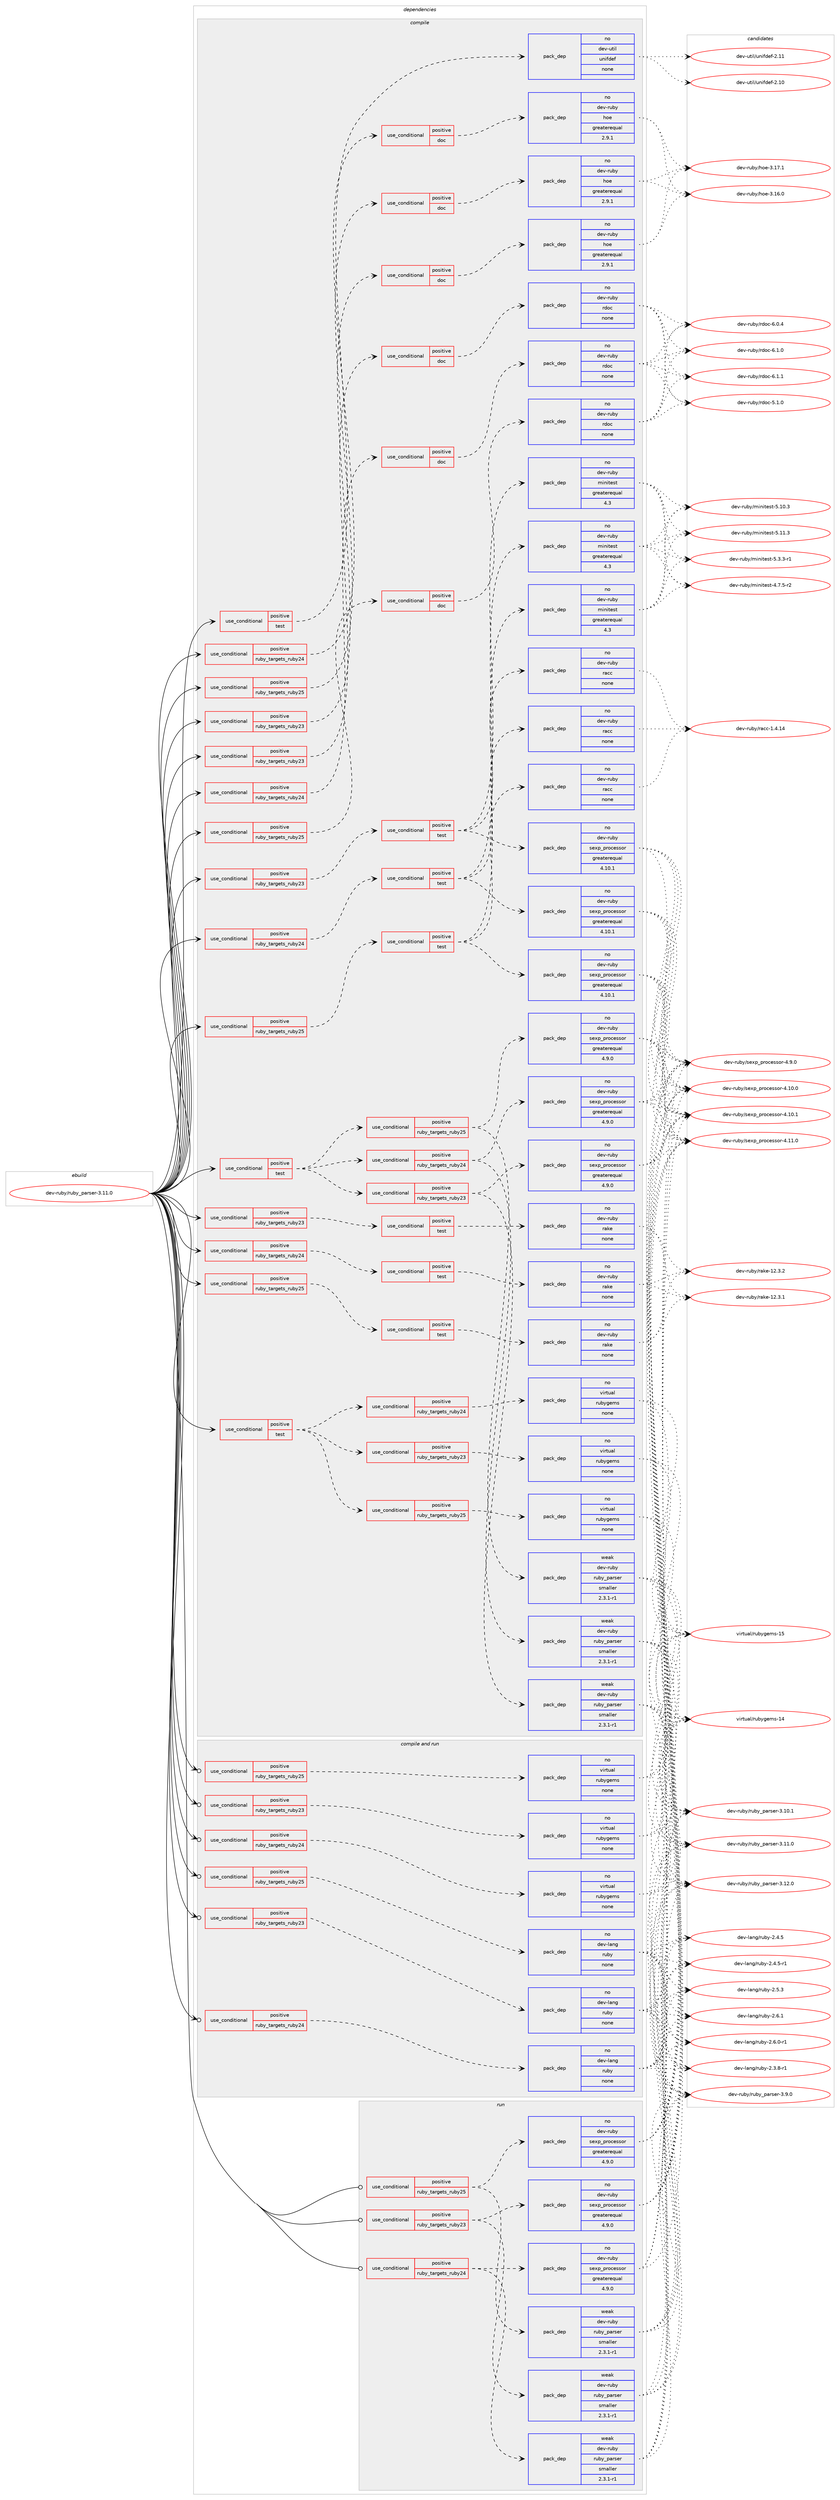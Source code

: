 digraph prolog {

# *************
# Graph options
# *************

newrank=true;
concentrate=true;
compound=true;
graph [rankdir=LR,fontname=Helvetica,fontsize=10,ranksep=1.5];#, ranksep=2.5, nodesep=0.2];
edge  [arrowhead=vee];
node  [fontname=Helvetica,fontsize=10];

# **********
# The ebuild
# **********

subgraph cluster_leftcol {
color=gray;
rank=same;
label=<<i>ebuild</i>>;
id [label="dev-ruby/ruby_parser-3.11.0", color=red, width=4, href="../dev-ruby/ruby_parser-3.11.0.svg"];
}

# ****************
# The dependencies
# ****************

subgraph cluster_midcol {
color=gray;
label=<<i>dependencies</i>>;
subgraph cluster_compile {
fillcolor="#eeeeee";
style=filled;
label=<<i>compile</i>>;
subgraph cond416525 {
dependency1526059 [label=<<TABLE BORDER="0" CELLBORDER="1" CELLSPACING="0" CELLPADDING="4"><TR><TD ROWSPAN="3" CELLPADDING="10">use_conditional</TD></TR><TR><TD>positive</TD></TR><TR><TD>ruby_targets_ruby23</TD></TR></TABLE>>, shape=none, color=red];
subgraph cond416526 {
dependency1526060 [label=<<TABLE BORDER="0" CELLBORDER="1" CELLSPACING="0" CELLPADDING="4"><TR><TD ROWSPAN="3" CELLPADDING="10">use_conditional</TD></TR><TR><TD>positive</TD></TR><TR><TD>doc</TD></TR></TABLE>>, shape=none, color=red];
subgraph pack1086028 {
dependency1526061 [label=<<TABLE BORDER="0" CELLBORDER="1" CELLSPACING="0" CELLPADDING="4" WIDTH="220"><TR><TD ROWSPAN="6" CELLPADDING="30">pack_dep</TD></TR><TR><TD WIDTH="110">no</TD></TR><TR><TD>dev-ruby</TD></TR><TR><TD>hoe</TD></TR><TR><TD>greaterequal</TD></TR><TR><TD>2.9.1</TD></TR></TABLE>>, shape=none, color=blue];
}
dependency1526060:e -> dependency1526061:w [weight=20,style="dashed",arrowhead="vee"];
}
dependency1526059:e -> dependency1526060:w [weight=20,style="dashed",arrowhead="vee"];
}
id:e -> dependency1526059:w [weight=20,style="solid",arrowhead="vee"];
subgraph cond416527 {
dependency1526062 [label=<<TABLE BORDER="0" CELLBORDER="1" CELLSPACING="0" CELLPADDING="4"><TR><TD ROWSPAN="3" CELLPADDING="10">use_conditional</TD></TR><TR><TD>positive</TD></TR><TR><TD>ruby_targets_ruby23</TD></TR></TABLE>>, shape=none, color=red];
subgraph cond416528 {
dependency1526063 [label=<<TABLE BORDER="0" CELLBORDER="1" CELLSPACING="0" CELLPADDING="4"><TR><TD ROWSPAN="3" CELLPADDING="10">use_conditional</TD></TR><TR><TD>positive</TD></TR><TR><TD>doc</TD></TR></TABLE>>, shape=none, color=red];
subgraph pack1086029 {
dependency1526064 [label=<<TABLE BORDER="0" CELLBORDER="1" CELLSPACING="0" CELLPADDING="4" WIDTH="220"><TR><TD ROWSPAN="6" CELLPADDING="30">pack_dep</TD></TR><TR><TD WIDTH="110">no</TD></TR><TR><TD>dev-ruby</TD></TR><TR><TD>rdoc</TD></TR><TR><TD>none</TD></TR><TR><TD></TD></TR></TABLE>>, shape=none, color=blue];
}
dependency1526063:e -> dependency1526064:w [weight=20,style="dashed",arrowhead="vee"];
}
dependency1526062:e -> dependency1526063:w [weight=20,style="dashed",arrowhead="vee"];
}
id:e -> dependency1526062:w [weight=20,style="solid",arrowhead="vee"];
subgraph cond416529 {
dependency1526065 [label=<<TABLE BORDER="0" CELLBORDER="1" CELLSPACING="0" CELLPADDING="4"><TR><TD ROWSPAN="3" CELLPADDING="10">use_conditional</TD></TR><TR><TD>positive</TD></TR><TR><TD>ruby_targets_ruby23</TD></TR></TABLE>>, shape=none, color=red];
subgraph cond416530 {
dependency1526066 [label=<<TABLE BORDER="0" CELLBORDER="1" CELLSPACING="0" CELLPADDING="4"><TR><TD ROWSPAN="3" CELLPADDING="10">use_conditional</TD></TR><TR><TD>positive</TD></TR><TR><TD>test</TD></TR></TABLE>>, shape=none, color=red];
subgraph pack1086030 {
dependency1526067 [label=<<TABLE BORDER="0" CELLBORDER="1" CELLSPACING="0" CELLPADDING="4" WIDTH="220"><TR><TD ROWSPAN="6" CELLPADDING="30">pack_dep</TD></TR><TR><TD WIDTH="110">no</TD></TR><TR><TD>dev-ruby</TD></TR><TR><TD>racc</TD></TR><TR><TD>none</TD></TR><TR><TD></TD></TR></TABLE>>, shape=none, color=blue];
}
dependency1526066:e -> dependency1526067:w [weight=20,style="dashed",arrowhead="vee"];
subgraph pack1086031 {
dependency1526068 [label=<<TABLE BORDER="0" CELLBORDER="1" CELLSPACING="0" CELLPADDING="4" WIDTH="220"><TR><TD ROWSPAN="6" CELLPADDING="30">pack_dep</TD></TR><TR><TD WIDTH="110">no</TD></TR><TR><TD>dev-ruby</TD></TR><TR><TD>minitest</TD></TR><TR><TD>greaterequal</TD></TR><TR><TD>4.3</TD></TR></TABLE>>, shape=none, color=blue];
}
dependency1526066:e -> dependency1526068:w [weight=20,style="dashed",arrowhead="vee"];
subgraph pack1086032 {
dependency1526069 [label=<<TABLE BORDER="0" CELLBORDER="1" CELLSPACING="0" CELLPADDING="4" WIDTH="220"><TR><TD ROWSPAN="6" CELLPADDING="30">pack_dep</TD></TR><TR><TD WIDTH="110">no</TD></TR><TR><TD>dev-ruby</TD></TR><TR><TD>sexp_processor</TD></TR><TR><TD>greaterequal</TD></TR><TR><TD>4.10.1</TD></TR></TABLE>>, shape=none, color=blue];
}
dependency1526066:e -> dependency1526069:w [weight=20,style="dashed",arrowhead="vee"];
}
dependency1526065:e -> dependency1526066:w [weight=20,style="dashed",arrowhead="vee"];
}
id:e -> dependency1526065:w [weight=20,style="solid",arrowhead="vee"];
subgraph cond416531 {
dependency1526070 [label=<<TABLE BORDER="0" CELLBORDER="1" CELLSPACING="0" CELLPADDING="4"><TR><TD ROWSPAN="3" CELLPADDING="10">use_conditional</TD></TR><TR><TD>positive</TD></TR><TR><TD>ruby_targets_ruby23</TD></TR></TABLE>>, shape=none, color=red];
subgraph cond416532 {
dependency1526071 [label=<<TABLE BORDER="0" CELLBORDER="1" CELLSPACING="0" CELLPADDING="4"><TR><TD ROWSPAN="3" CELLPADDING="10">use_conditional</TD></TR><TR><TD>positive</TD></TR><TR><TD>test</TD></TR></TABLE>>, shape=none, color=red];
subgraph pack1086033 {
dependency1526072 [label=<<TABLE BORDER="0" CELLBORDER="1" CELLSPACING="0" CELLPADDING="4" WIDTH="220"><TR><TD ROWSPAN="6" CELLPADDING="30">pack_dep</TD></TR><TR><TD WIDTH="110">no</TD></TR><TR><TD>dev-ruby</TD></TR><TR><TD>rake</TD></TR><TR><TD>none</TD></TR><TR><TD></TD></TR></TABLE>>, shape=none, color=blue];
}
dependency1526071:e -> dependency1526072:w [weight=20,style="dashed",arrowhead="vee"];
}
dependency1526070:e -> dependency1526071:w [weight=20,style="dashed",arrowhead="vee"];
}
id:e -> dependency1526070:w [weight=20,style="solid",arrowhead="vee"];
subgraph cond416533 {
dependency1526073 [label=<<TABLE BORDER="0" CELLBORDER="1" CELLSPACING="0" CELLPADDING="4"><TR><TD ROWSPAN="3" CELLPADDING="10">use_conditional</TD></TR><TR><TD>positive</TD></TR><TR><TD>ruby_targets_ruby24</TD></TR></TABLE>>, shape=none, color=red];
subgraph cond416534 {
dependency1526074 [label=<<TABLE BORDER="0" CELLBORDER="1" CELLSPACING="0" CELLPADDING="4"><TR><TD ROWSPAN="3" CELLPADDING="10">use_conditional</TD></TR><TR><TD>positive</TD></TR><TR><TD>doc</TD></TR></TABLE>>, shape=none, color=red];
subgraph pack1086034 {
dependency1526075 [label=<<TABLE BORDER="0" CELLBORDER="1" CELLSPACING="0" CELLPADDING="4" WIDTH="220"><TR><TD ROWSPAN="6" CELLPADDING="30">pack_dep</TD></TR><TR><TD WIDTH="110">no</TD></TR><TR><TD>dev-ruby</TD></TR><TR><TD>hoe</TD></TR><TR><TD>greaterequal</TD></TR><TR><TD>2.9.1</TD></TR></TABLE>>, shape=none, color=blue];
}
dependency1526074:e -> dependency1526075:w [weight=20,style="dashed",arrowhead="vee"];
}
dependency1526073:e -> dependency1526074:w [weight=20,style="dashed",arrowhead="vee"];
}
id:e -> dependency1526073:w [weight=20,style="solid",arrowhead="vee"];
subgraph cond416535 {
dependency1526076 [label=<<TABLE BORDER="0" CELLBORDER="1" CELLSPACING="0" CELLPADDING="4"><TR><TD ROWSPAN="3" CELLPADDING="10">use_conditional</TD></TR><TR><TD>positive</TD></TR><TR><TD>ruby_targets_ruby24</TD></TR></TABLE>>, shape=none, color=red];
subgraph cond416536 {
dependency1526077 [label=<<TABLE BORDER="0" CELLBORDER="1" CELLSPACING="0" CELLPADDING="4"><TR><TD ROWSPAN="3" CELLPADDING="10">use_conditional</TD></TR><TR><TD>positive</TD></TR><TR><TD>doc</TD></TR></TABLE>>, shape=none, color=red];
subgraph pack1086035 {
dependency1526078 [label=<<TABLE BORDER="0" CELLBORDER="1" CELLSPACING="0" CELLPADDING="4" WIDTH="220"><TR><TD ROWSPAN="6" CELLPADDING="30">pack_dep</TD></TR><TR><TD WIDTH="110">no</TD></TR><TR><TD>dev-ruby</TD></TR><TR><TD>rdoc</TD></TR><TR><TD>none</TD></TR><TR><TD></TD></TR></TABLE>>, shape=none, color=blue];
}
dependency1526077:e -> dependency1526078:w [weight=20,style="dashed",arrowhead="vee"];
}
dependency1526076:e -> dependency1526077:w [weight=20,style="dashed",arrowhead="vee"];
}
id:e -> dependency1526076:w [weight=20,style="solid",arrowhead="vee"];
subgraph cond416537 {
dependency1526079 [label=<<TABLE BORDER="0" CELLBORDER="1" CELLSPACING="0" CELLPADDING="4"><TR><TD ROWSPAN="3" CELLPADDING="10">use_conditional</TD></TR><TR><TD>positive</TD></TR><TR><TD>ruby_targets_ruby24</TD></TR></TABLE>>, shape=none, color=red];
subgraph cond416538 {
dependency1526080 [label=<<TABLE BORDER="0" CELLBORDER="1" CELLSPACING="0" CELLPADDING="4"><TR><TD ROWSPAN="3" CELLPADDING="10">use_conditional</TD></TR><TR><TD>positive</TD></TR><TR><TD>test</TD></TR></TABLE>>, shape=none, color=red];
subgraph pack1086036 {
dependency1526081 [label=<<TABLE BORDER="0" CELLBORDER="1" CELLSPACING="0" CELLPADDING="4" WIDTH="220"><TR><TD ROWSPAN="6" CELLPADDING="30">pack_dep</TD></TR><TR><TD WIDTH="110">no</TD></TR><TR><TD>dev-ruby</TD></TR><TR><TD>racc</TD></TR><TR><TD>none</TD></TR><TR><TD></TD></TR></TABLE>>, shape=none, color=blue];
}
dependency1526080:e -> dependency1526081:w [weight=20,style="dashed",arrowhead="vee"];
subgraph pack1086037 {
dependency1526082 [label=<<TABLE BORDER="0" CELLBORDER="1" CELLSPACING="0" CELLPADDING="4" WIDTH="220"><TR><TD ROWSPAN="6" CELLPADDING="30">pack_dep</TD></TR><TR><TD WIDTH="110">no</TD></TR><TR><TD>dev-ruby</TD></TR><TR><TD>minitest</TD></TR><TR><TD>greaterequal</TD></TR><TR><TD>4.3</TD></TR></TABLE>>, shape=none, color=blue];
}
dependency1526080:e -> dependency1526082:w [weight=20,style="dashed",arrowhead="vee"];
subgraph pack1086038 {
dependency1526083 [label=<<TABLE BORDER="0" CELLBORDER="1" CELLSPACING="0" CELLPADDING="4" WIDTH="220"><TR><TD ROWSPAN="6" CELLPADDING="30">pack_dep</TD></TR><TR><TD WIDTH="110">no</TD></TR><TR><TD>dev-ruby</TD></TR><TR><TD>sexp_processor</TD></TR><TR><TD>greaterequal</TD></TR><TR><TD>4.10.1</TD></TR></TABLE>>, shape=none, color=blue];
}
dependency1526080:e -> dependency1526083:w [weight=20,style="dashed",arrowhead="vee"];
}
dependency1526079:e -> dependency1526080:w [weight=20,style="dashed",arrowhead="vee"];
}
id:e -> dependency1526079:w [weight=20,style="solid",arrowhead="vee"];
subgraph cond416539 {
dependency1526084 [label=<<TABLE BORDER="0" CELLBORDER="1" CELLSPACING="0" CELLPADDING="4"><TR><TD ROWSPAN="3" CELLPADDING="10">use_conditional</TD></TR><TR><TD>positive</TD></TR><TR><TD>ruby_targets_ruby24</TD></TR></TABLE>>, shape=none, color=red];
subgraph cond416540 {
dependency1526085 [label=<<TABLE BORDER="0" CELLBORDER="1" CELLSPACING="0" CELLPADDING="4"><TR><TD ROWSPAN="3" CELLPADDING="10">use_conditional</TD></TR><TR><TD>positive</TD></TR><TR><TD>test</TD></TR></TABLE>>, shape=none, color=red];
subgraph pack1086039 {
dependency1526086 [label=<<TABLE BORDER="0" CELLBORDER="1" CELLSPACING="0" CELLPADDING="4" WIDTH="220"><TR><TD ROWSPAN="6" CELLPADDING="30">pack_dep</TD></TR><TR><TD WIDTH="110">no</TD></TR><TR><TD>dev-ruby</TD></TR><TR><TD>rake</TD></TR><TR><TD>none</TD></TR><TR><TD></TD></TR></TABLE>>, shape=none, color=blue];
}
dependency1526085:e -> dependency1526086:w [weight=20,style="dashed",arrowhead="vee"];
}
dependency1526084:e -> dependency1526085:w [weight=20,style="dashed",arrowhead="vee"];
}
id:e -> dependency1526084:w [weight=20,style="solid",arrowhead="vee"];
subgraph cond416541 {
dependency1526087 [label=<<TABLE BORDER="0" CELLBORDER="1" CELLSPACING="0" CELLPADDING="4"><TR><TD ROWSPAN="3" CELLPADDING="10">use_conditional</TD></TR><TR><TD>positive</TD></TR><TR><TD>ruby_targets_ruby25</TD></TR></TABLE>>, shape=none, color=red];
subgraph cond416542 {
dependency1526088 [label=<<TABLE BORDER="0" CELLBORDER="1" CELLSPACING="0" CELLPADDING="4"><TR><TD ROWSPAN="3" CELLPADDING="10">use_conditional</TD></TR><TR><TD>positive</TD></TR><TR><TD>doc</TD></TR></TABLE>>, shape=none, color=red];
subgraph pack1086040 {
dependency1526089 [label=<<TABLE BORDER="0" CELLBORDER="1" CELLSPACING="0" CELLPADDING="4" WIDTH="220"><TR><TD ROWSPAN="6" CELLPADDING="30">pack_dep</TD></TR><TR><TD WIDTH="110">no</TD></TR><TR><TD>dev-ruby</TD></TR><TR><TD>hoe</TD></TR><TR><TD>greaterequal</TD></TR><TR><TD>2.9.1</TD></TR></TABLE>>, shape=none, color=blue];
}
dependency1526088:e -> dependency1526089:w [weight=20,style="dashed",arrowhead="vee"];
}
dependency1526087:e -> dependency1526088:w [weight=20,style="dashed",arrowhead="vee"];
}
id:e -> dependency1526087:w [weight=20,style="solid",arrowhead="vee"];
subgraph cond416543 {
dependency1526090 [label=<<TABLE BORDER="0" CELLBORDER="1" CELLSPACING="0" CELLPADDING="4"><TR><TD ROWSPAN="3" CELLPADDING="10">use_conditional</TD></TR><TR><TD>positive</TD></TR><TR><TD>ruby_targets_ruby25</TD></TR></TABLE>>, shape=none, color=red];
subgraph cond416544 {
dependency1526091 [label=<<TABLE BORDER="0" CELLBORDER="1" CELLSPACING="0" CELLPADDING="4"><TR><TD ROWSPAN="3" CELLPADDING="10">use_conditional</TD></TR><TR><TD>positive</TD></TR><TR><TD>doc</TD></TR></TABLE>>, shape=none, color=red];
subgraph pack1086041 {
dependency1526092 [label=<<TABLE BORDER="0" CELLBORDER="1" CELLSPACING="0" CELLPADDING="4" WIDTH="220"><TR><TD ROWSPAN="6" CELLPADDING="30">pack_dep</TD></TR><TR><TD WIDTH="110">no</TD></TR><TR><TD>dev-ruby</TD></TR><TR><TD>rdoc</TD></TR><TR><TD>none</TD></TR><TR><TD></TD></TR></TABLE>>, shape=none, color=blue];
}
dependency1526091:e -> dependency1526092:w [weight=20,style="dashed",arrowhead="vee"];
}
dependency1526090:e -> dependency1526091:w [weight=20,style="dashed",arrowhead="vee"];
}
id:e -> dependency1526090:w [weight=20,style="solid",arrowhead="vee"];
subgraph cond416545 {
dependency1526093 [label=<<TABLE BORDER="0" CELLBORDER="1" CELLSPACING="0" CELLPADDING="4"><TR><TD ROWSPAN="3" CELLPADDING="10">use_conditional</TD></TR><TR><TD>positive</TD></TR><TR><TD>ruby_targets_ruby25</TD></TR></TABLE>>, shape=none, color=red];
subgraph cond416546 {
dependency1526094 [label=<<TABLE BORDER="0" CELLBORDER="1" CELLSPACING="0" CELLPADDING="4"><TR><TD ROWSPAN="3" CELLPADDING="10">use_conditional</TD></TR><TR><TD>positive</TD></TR><TR><TD>test</TD></TR></TABLE>>, shape=none, color=red];
subgraph pack1086042 {
dependency1526095 [label=<<TABLE BORDER="0" CELLBORDER="1" CELLSPACING="0" CELLPADDING="4" WIDTH="220"><TR><TD ROWSPAN="6" CELLPADDING="30">pack_dep</TD></TR><TR><TD WIDTH="110">no</TD></TR><TR><TD>dev-ruby</TD></TR><TR><TD>racc</TD></TR><TR><TD>none</TD></TR><TR><TD></TD></TR></TABLE>>, shape=none, color=blue];
}
dependency1526094:e -> dependency1526095:w [weight=20,style="dashed",arrowhead="vee"];
subgraph pack1086043 {
dependency1526096 [label=<<TABLE BORDER="0" CELLBORDER="1" CELLSPACING="0" CELLPADDING="4" WIDTH="220"><TR><TD ROWSPAN="6" CELLPADDING="30">pack_dep</TD></TR><TR><TD WIDTH="110">no</TD></TR><TR><TD>dev-ruby</TD></TR><TR><TD>minitest</TD></TR><TR><TD>greaterequal</TD></TR><TR><TD>4.3</TD></TR></TABLE>>, shape=none, color=blue];
}
dependency1526094:e -> dependency1526096:w [weight=20,style="dashed",arrowhead="vee"];
subgraph pack1086044 {
dependency1526097 [label=<<TABLE BORDER="0" CELLBORDER="1" CELLSPACING="0" CELLPADDING="4" WIDTH="220"><TR><TD ROWSPAN="6" CELLPADDING="30">pack_dep</TD></TR><TR><TD WIDTH="110">no</TD></TR><TR><TD>dev-ruby</TD></TR><TR><TD>sexp_processor</TD></TR><TR><TD>greaterequal</TD></TR><TR><TD>4.10.1</TD></TR></TABLE>>, shape=none, color=blue];
}
dependency1526094:e -> dependency1526097:w [weight=20,style="dashed",arrowhead="vee"];
}
dependency1526093:e -> dependency1526094:w [weight=20,style="dashed",arrowhead="vee"];
}
id:e -> dependency1526093:w [weight=20,style="solid",arrowhead="vee"];
subgraph cond416547 {
dependency1526098 [label=<<TABLE BORDER="0" CELLBORDER="1" CELLSPACING="0" CELLPADDING="4"><TR><TD ROWSPAN="3" CELLPADDING="10">use_conditional</TD></TR><TR><TD>positive</TD></TR><TR><TD>ruby_targets_ruby25</TD></TR></TABLE>>, shape=none, color=red];
subgraph cond416548 {
dependency1526099 [label=<<TABLE BORDER="0" CELLBORDER="1" CELLSPACING="0" CELLPADDING="4"><TR><TD ROWSPAN="3" CELLPADDING="10">use_conditional</TD></TR><TR><TD>positive</TD></TR><TR><TD>test</TD></TR></TABLE>>, shape=none, color=red];
subgraph pack1086045 {
dependency1526100 [label=<<TABLE BORDER="0" CELLBORDER="1" CELLSPACING="0" CELLPADDING="4" WIDTH="220"><TR><TD ROWSPAN="6" CELLPADDING="30">pack_dep</TD></TR><TR><TD WIDTH="110">no</TD></TR><TR><TD>dev-ruby</TD></TR><TR><TD>rake</TD></TR><TR><TD>none</TD></TR><TR><TD></TD></TR></TABLE>>, shape=none, color=blue];
}
dependency1526099:e -> dependency1526100:w [weight=20,style="dashed",arrowhead="vee"];
}
dependency1526098:e -> dependency1526099:w [weight=20,style="dashed",arrowhead="vee"];
}
id:e -> dependency1526098:w [weight=20,style="solid",arrowhead="vee"];
subgraph cond416549 {
dependency1526101 [label=<<TABLE BORDER="0" CELLBORDER="1" CELLSPACING="0" CELLPADDING="4"><TR><TD ROWSPAN="3" CELLPADDING="10">use_conditional</TD></TR><TR><TD>positive</TD></TR><TR><TD>test</TD></TR></TABLE>>, shape=none, color=red];
subgraph cond416550 {
dependency1526102 [label=<<TABLE BORDER="0" CELLBORDER="1" CELLSPACING="0" CELLPADDING="4"><TR><TD ROWSPAN="3" CELLPADDING="10">use_conditional</TD></TR><TR><TD>positive</TD></TR><TR><TD>ruby_targets_ruby23</TD></TR></TABLE>>, shape=none, color=red];
subgraph pack1086046 {
dependency1526103 [label=<<TABLE BORDER="0" CELLBORDER="1" CELLSPACING="0" CELLPADDING="4" WIDTH="220"><TR><TD ROWSPAN="6" CELLPADDING="30">pack_dep</TD></TR><TR><TD WIDTH="110">no</TD></TR><TR><TD>dev-ruby</TD></TR><TR><TD>sexp_processor</TD></TR><TR><TD>greaterequal</TD></TR><TR><TD>4.9.0</TD></TR></TABLE>>, shape=none, color=blue];
}
dependency1526102:e -> dependency1526103:w [weight=20,style="dashed",arrowhead="vee"];
subgraph pack1086047 {
dependency1526104 [label=<<TABLE BORDER="0" CELLBORDER="1" CELLSPACING="0" CELLPADDING="4" WIDTH="220"><TR><TD ROWSPAN="6" CELLPADDING="30">pack_dep</TD></TR><TR><TD WIDTH="110">weak</TD></TR><TR><TD>dev-ruby</TD></TR><TR><TD>ruby_parser</TD></TR><TR><TD>smaller</TD></TR><TR><TD>2.3.1-r1</TD></TR></TABLE>>, shape=none, color=blue];
}
dependency1526102:e -> dependency1526104:w [weight=20,style="dashed",arrowhead="vee"];
}
dependency1526101:e -> dependency1526102:w [weight=20,style="dashed",arrowhead="vee"];
subgraph cond416551 {
dependency1526105 [label=<<TABLE BORDER="0" CELLBORDER="1" CELLSPACING="0" CELLPADDING="4"><TR><TD ROWSPAN="3" CELLPADDING="10">use_conditional</TD></TR><TR><TD>positive</TD></TR><TR><TD>ruby_targets_ruby24</TD></TR></TABLE>>, shape=none, color=red];
subgraph pack1086048 {
dependency1526106 [label=<<TABLE BORDER="0" CELLBORDER="1" CELLSPACING="0" CELLPADDING="4" WIDTH="220"><TR><TD ROWSPAN="6" CELLPADDING="30">pack_dep</TD></TR><TR><TD WIDTH="110">no</TD></TR><TR><TD>dev-ruby</TD></TR><TR><TD>sexp_processor</TD></TR><TR><TD>greaterequal</TD></TR><TR><TD>4.9.0</TD></TR></TABLE>>, shape=none, color=blue];
}
dependency1526105:e -> dependency1526106:w [weight=20,style="dashed",arrowhead="vee"];
subgraph pack1086049 {
dependency1526107 [label=<<TABLE BORDER="0" CELLBORDER="1" CELLSPACING="0" CELLPADDING="4" WIDTH="220"><TR><TD ROWSPAN="6" CELLPADDING="30">pack_dep</TD></TR><TR><TD WIDTH="110">weak</TD></TR><TR><TD>dev-ruby</TD></TR><TR><TD>ruby_parser</TD></TR><TR><TD>smaller</TD></TR><TR><TD>2.3.1-r1</TD></TR></TABLE>>, shape=none, color=blue];
}
dependency1526105:e -> dependency1526107:w [weight=20,style="dashed",arrowhead="vee"];
}
dependency1526101:e -> dependency1526105:w [weight=20,style="dashed",arrowhead="vee"];
subgraph cond416552 {
dependency1526108 [label=<<TABLE BORDER="0" CELLBORDER="1" CELLSPACING="0" CELLPADDING="4"><TR><TD ROWSPAN="3" CELLPADDING="10">use_conditional</TD></TR><TR><TD>positive</TD></TR><TR><TD>ruby_targets_ruby25</TD></TR></TABLE>>, shape=none, color=red];
subgraph pack1086050 {
dependency1526109 [label=<<TABLE BORDER="0" CELLBORDER="1" CELLSPACING="0" CELLPADDING="4" WIDTH="220"><TR><TD ROWSPAN="6" CELLPADDING="30">pack_dep</TD></TR><TR><TD WIDTH="110">no</TD></TR><TR><TD>dev-ruby</TD></TR><TR><TD>sexp_processor</TD></TR><TR><TD>greaterequal</TD></TR><TR><TD>4.9.0</TD></TR></TABLE>>, shape=none, color=blue];
}
dependency1526108:e -> dependency1526109:w [weight=20,style="dashed",arrowhead="vee"];
subgraph pack1086051 {
dependency1526110 [label=<<TABLE BORDER="0" CELLBORDER="1" CELLSPACING="0" CELLPADDING="4" WIDTH="220"><TR><TD ROWSPAN="6" CELLPADDING="30">pack_dep</TD></TR><TR><TD WIDTH="110">weak</TD></TR><TR><TD>dev-ruby</TD></TR><TR><TD>ruby_parser</TD></TR><TR><TD>smaller</TD></TR><TR><TD>2.3.1-r1</TD></TR></TABLE>>, shape=none, color=blue];
}
dependency1526108:e -> dependency1526110:w [weight=20,style="dashed",arrowhead="vee"];
}
dependency1526101:e -> dependency1526108:w [weight=20,style="dashed",arrowhead="vee"];
}
id:e -> dependency1526101:w [weight=20,style="solid",arrowhead="vee"];
subgraph cond416553 {
dependency1526111 [label=<<TABLE BORDER="0" CELLBORDER="1" CELLSPACING="0" CELLPADDING="4"><TR><TD ROWSPAN="3" CELLPADDING="10">use_conditional</TD></TR><TR><TD>positive</TD></TR><TR><TD>test</TD></TR></TABLE>>, shape=none, color=red];
subgraph cond416554 {
dependency1526112 [label=<<TABLE BORDER="0" CELLBORDER="1" CELLSPACING="0" CELLPADDING="4"><TR><TD ROWSPAN="3" CELLPADDING="10">use_conditional</TD></TR><TR><TD>positive</TD></TR><TR><TD>ruby_targets_ruby23</TD></TR></TABLE>>, shape=none, color=red];
subgraph pack1086052 {
dependency1526113 [label=<<TABLE BORDER="0" CELLBORDER="1" CELLSPACING="0" CELLPADDING="4" WIDTH="220"><TR><TD ROWSPAN="6" CELLPADDING="30">pack_dep</TD></TR><TR><TD WIDTH="110">no</TD></TR><TR><TD>virtual</TD></TR><TR><TD>rubygems</TD></TR><TR><TD>none</TD></TR><TR><TD></TD></TR></TABLE>>, shape=none, color=blue];
}
dependency1526112:e -> dependency1526113:w [weight=20,style="dashed",arrowhead="vee"];
}
dependency1526111:e -> dependency1526112:w [weight=20,style="dashed",arrowhead="vee"];
subgraph cond416555 {
dependency1526114 [label=<<TABLE BORDER="0" CELLBORDER="1" CELLSPACING="0" CELLPADDING="4"><TR><TD ROWSPAN="3" CELLPADDING="10">use_conditional</TD></TR><TR><TD>positive</TD></TR><TR><TD>ruby_targets_ruby24</TD></TR></TABLE>>, shape=none, color=red];
subgraph pack1086053 {
dependency1526115 [label=<<TABLE BORDER="0" CELLBORDER="1" CELLSPACING="0" CELLPADDING="4" WIDTH="220"><TR><TD ROWSPAN="6" CELLPADDING="30">pack_dep</TD></TR><TR><TD WIDTH="110">no</TD></TR><TR><TD>virtual</TD></TR><TR><TD>rubygems</TD></TR><TR><TD>none</TD></TR><TR><TD></TD></TR></TABLE>>, shape=none, color=blue];
}
dependency1526114:e -> dependency1526115:w [weight=20,style="dashed",arrowhead="vee"];
}
dependency1526111:e -> dependency1526114:w [weight=20,style="dashed",arrowhead="vee"];
subgraph cond416556 {
dependency1526116 [label=<<TABLE BORDER="0" CELLBORDER="1" CELLSPACING="0" CELLPADDING="4"><TR><TD ROWSPAN="3" CELLPADDING="10">use_conditional</TD></TR><TR><TD>positive</TD></TR><TR><TD>ruby_targets_ruby25</TD></TR></TABLE>>, shape=none, color=red];
subgraph pack1086054 {
dependency1526117 [label=<<TABLE BORDER="0" CELLBORDER="1" CELLSPACING="0" CELLPADDING="4" WIDTH="220"><TR><TD ROWSPAN="6" CELLPADDING="30">pack_dep</TD></TR><TR><TD WIDTH="110">no</TD></TR><TR><TD>virtual</TD></TR><TR><TD>rubygems</TD></TR><TR><TD>none</TD></TR><TR><TD></TD></TR></TABLE>>, shape=none, color=blue];
}
dependency1526116:e -> dependency1526117:w [weight=20,style="dashed",arrowhead="vee"];
}
dependency1526111:e -> dependency1526116:w [weight=20,style="dashed",arrowhead="vee"];
}
id:e -> dependency1526111:w [weight=20,style="solid",arrowhead="vee"];
subgraph cond416557 {
dependency1526118 [label=<<TABLE BORDER="0" CELLBORDER="1" CELLSPACING="0" CELLPADDING="4"><TR><TD ROWSPAN="3" CELLPADDING="10">use_conditional</TD></TR><TR><TD>positive</TD></TR><TR><TD>test</TD></TR></TABLE>>, shape=none, color=red];
subgraph pack1086055 {
dependency1526119 [label=<<TABLE BORDER="0" CELLBORDER="1" CELLSPACING="0" CELLPADDING="4" WIDTH="220"><TR><TD ROWSPAN="6" CELLPADDING="30">pack_dep</TD></TR><TR><TD WIDTH="110">no</TD></TR><TR><TD>dev-util</TD></TR><TR><TD>unifdef</TD></TR><TR><TD>none</TD></TR><TR><TD></TD></TR></TABLE>>, shape=none, color=blue];
}
dependency1526118:e -> dependency1526119:w [weight=20,style="dashed",arrowhead="vee"];
}
id:e -> dependency1526118:w [weight=20,style="solid",arrowhead="vee"];
}
subgraph cluster_compileandrun {
fillcolor="#eeeeee";
style=filled;
label=<<i>compile and run</i>>;
subgraph cond416558 {
dependency1526120 [label=<<TABLE BORDER="0" CELLBORDER="1" CELLSPACING="0" CELLPADDING="4"><TR><TD ROWSPAN="3" CELLPADDING="10">use_conditional</TD></TR><TR><TD>positive</TD></TR><TR><TD>ruby_targets_ruby23</TD></TR></TABLE>>, shape=none, color=red];
subgraph pack1086056 {
dependency1526121 [label=<<TABLE BORDER="0" CELLBORDER="1" CELLSPACING="0" CELLPADDING="4" WIDTH="220"><TR><TD ROWSPAN="6" CELLPADDING="30">pack_dep</TD></TR><TR><TD WIDTH="110">no</TD></TR><TR><TD>dev-lang</TD></TR><TR><TD>ruby</TD></TR><TR><TD>none</TD></TR><TR><TD></TD></TR></TABLE>>, shape=none, color=blue];
}
dependency1526120:e -> dependency1526121:w [weight=20,style="dashed",arrowhead="vee"];
}
id:e -> dependency1526120:w [weight=20,style="solid",arrowhead="odotvee"];
subgraph cond416559 {
dependency1526122 [label=<<TABLE BORDER="0" CELLBORDER="1" CELLSPACING="0" CELLPADDING="4"><TR><TD ROWSPAN="3" CELLPADDING="10">use_conditional</TD></TR><TR><TD>positive</TD></TR><TR><TD>ruby_targets_ruby23</TD></TR></TABLE>>, shape=none, color=red];
subgraph pack1086057 {
dependency1526123 [label=<<TABLE BORDER="0" CELLBORDER="1" CELLSPACING="0" CELLPADDING="4" WIDTH="220"><TR><TD ROWSPAN="6" CELLPADDING="30">pack_dep</TD></TR><TR><TD WIDTH="110">no</TD></TR><TR><TD>virtual</TD></TR><TR><TD>rubygems</TD></TR><TR><TD>none</TD></TR><TR><TD></TD></TR></TABLE>>, shape=none, color=blue];
}
dependency1526122:e -> dependency1526123:w [weight=20,style="dashed",arrowhead="vee"];
}
id:e -> dependency1526122:w [weight=20,style="solid",arrowhead="odotvee"];
subgraph cond416560 {
dependency1526124 [label=<<TABLE BORDER="0" CELLBORDER="1" CELLSPACING="0" CELLPADDING="4"><TR><TD ROWSPAN="3" CELLPADDING="10">use_conditional</TD></TR><TR><TD>positive</TD></TR><TR><TD>ruby_targets_ruby24</TD></TR></TABLE>>, shape=none, color=red];
subgraph pack1086058 {
dependency1526125 [label=<<TABLE BORDER="0" CELLBORDER="1" CELLSPACING="0" CELLPADDING="4" WIDTH="220"><TR><TD ROWSPAN="6" CELLPADDING="30">pack_dep</TD></TR><TR><TD WIDTH="110">no</TD></TR><TR><TD>dev-lang</TD></TR><TR><TD>ruby</TD></TR><TR><TD>none</TD></TR><TR><TD></TD></TR></TABLE>>, shape=none, color=blue];
}
dependency1526124:e -> dependency1526125:w [weight=20,style="dashed",arrowhead="vee"];
}
id:e -> dependency1526124:w [weight=20,style="solid",arrowhead="odotvee"];
subgraph cond416561 {
dependency1526126 [label=<<TABLE BORDER="0" CELLBORDER="1" CELLSPACING="0" CELLPADDING="4"><TR><TD ROWSPAN="3" CELLPADDING="10">use_conditional</TD></TR><TR><TD>positive</TD></TR><TR><TD>ruby_targets_ruby24</TD></TR></TABLE>>, shape=none, color=red];
subgraph pack1086059 {
dependency1526127 [label=<<TABLE BORDER="0" CELLBORDER="1" CELLSPACING="0" CELLPADDING="4" WIDTH="220"><TR><TD ROWSPAN="6" CELLPADDING="30">pack_dep</TD></TR><TR><TD WIDTH="110">no</TD></TR><TR><TD>virtual</TD></TR><TR><TD>rubygems</TD></TR><TR><TD>none</TD></TR><TR><TD></TD></TR></TABLE>>, shape=none, color=blue];
}
dependency1526126:e -> dependency1526127:w [weight=20,style="dashed",arrowhead="vee"];
}
id:e -> dependency1526126:w [weight=20,style="solid",arrowhead="odotvee"];
subgraph cond416562 {
dependency1526128 [label=<<TABLE BORDER="0" CELLBORDER="1" CELLSPACING="0" CELLPADDING="4"><TR><TD ROWSPAN="3" CELLPADDING="10">use_conditional</TD></TR><TR><TD>positive</TD></TR><TR><TD>ruby_targets_ruby25</TD></TR></TABLE>>, shape=none, color=red];
subgraph pack1086060 {
dependency1526129 [label=<<TABLE BORDER="0" CELLBORDER="1" CELLSPACING="0" CELLPADDING="4" WIDTH="220"><TR><TD ROWSPAN="6" CELLPADDING="30">pack_dep</TD></TR><TR><TD WIDTH="110">no</TD></TR><TR><TD>dev-lang</TD></TR><TR><TD>ruby</TD></TR><TR><TD>none</TD></TR><TR><TD></TD></TR></TABLE>>, shape=none, color=blue];
}
dependency1526128:e -> dependency1526129:w [weight=20,style="dashed",arrowhead="vee"];
}
id:e -> dependency1526128:w [weight=20,style="solid",arrowhead="odotvee"];
subgraph cond416563 {
dependency1526130 [label=<<TABLE BORDER="0" CELLBORDER="1" CELLSPACING="0" CELLPADDING="4"><TR><TD ROWSPAN="3" CELLPADDING="10">use_conditional</TD></TR><TR><TD>positive</TD></TR><TR><TD>ruby_targets_ruby25</TD></TR></TABLE>>, shape=none, color=red];
subgraph pack1086061 {
dependency1526131 [label=<<TABLE BORDER="0" CELLBORDER="1" CELLSPACING="0" CELLPADDING="4" WIDTH="220"><TR><TD ROWSPAN="6" CELLPADDING="30">pack_dep</TD></TR><TR><TD WIDTH="110">no</TD></TR><TR><TD>virtual</TD></TR><TR><TD>rubygems</TD></TR><TR><TD>none</TD></TR><TR><TD></TD></TR></TABLE>>, shape=none, color=blue];
}
dependency1526130:e -> dependency1526131:w [weight=20,style="dashed",arrowhead="vee"];
}
id:e -> dependency1526130:w [weight=20,style="solid",arrowhead="odotvee"];
}
subgraph cluster_run {
fillcolor="#eeeeee";
style=filled;
label=<<i>run</i>>;
subgraph cond416564 {
dependency1526132 [label=<<TABLE BORDER="0" CELLBORDER="1" CELLSPACING="0" CELLPADDING="4"><TR><TD ROWSPAN="3" CELLPADDING="10">use_conditional</TD></TR><TR><TD>positive</TD></TR><TR><TD>ruby_targets_ruby23</TD></TR></TABLE>>, shape=none, color=red];
subgraph pack1086062 {
dependency1526133 [label=<<TABLE BORDER="0" CELLBORDER="1" CELLSPACING="0" CELLPADDING="4" WIDTH="220"><TR><TD ROWSPAN="6" CELLPADDING="30">pack_dep</TD></TR><TR><TD WIDTH="110">no</TD></TR><TR><TD>dev-ruby</TD></TR><TR><TD>sexp_processor</TD></TR><TR><TD>greaterequal</TD></TR><TR><TD>4.9.0</TD></TR></TABLE>>, shape=none, color=blue];
}
dependency1526132:e -> dependency1526133:w [weight=20,style="dashed",arrowhead="vee"];
subgraph pack1086063 {
dependency1526134 [label=<<TABLE BORDER="0" CELLBORDER="1" CELLSPACING="0" CELLPADDING="4" WIDTH="220"><TR><TD ROWSPAN="6" CELLPADDING="30">pack_dep</TD></TR><TR><TD WIDTH="110">weak</TD></TR><TR><TD>dev-ruby</TD></TR><TR><TD>ruby_parser</TD></TR><TR><TD>smaller</TD></TR><TR><TD>2.3.1-r1</TD></TR></TABLE>>, shape=none, color=blue];
}
dependency1526132:e -> dependency1526134:w [weight=20,style="dashed",arrowhead="vee"];
}
id:e -> dependency1526132:w [weight=20,style="solid",arrowhead="odot"];
subgraph cond416565 {
dependency1526135 [label=<<TABLE BORDER="0" CELLBORDER="1" CELLSPACING="0" CELLPADDING="4"><TR><TD ROWSPAN="3" CELLPADDING="10">use_conditional</TD></TR><TR><TD>positive</TD></TR><TR><TD>ruby_targets_ruby24</TD></TR></TABLE>>, shape=none, color=red];
subgraph pack1086064 {
dependency1526136 [label=<<TABLE BORDER="0" CELLBORDER="1" CELLSPACING="0" CELLPADDING="4" WIDTH="220"><TR><TD ROWSPAN="6" CELLPADDING="30">pack_dep</TD></TR><TR><TD WIDTH="110">no</TD></TR><TR><TD>dev-ruby</TD></TR><TR><TD>sexp_processor</TD></TR><TR><TD>greaterequal</TD></TR><TR><TD>4.9.0</TD></TR></TABLE>>, shape=none, color=blue];
}
dependency1526135:e -> dependency1526136:w [weight=20,style="dashed",arrowhead="vee"];
subgraph pack1086065 {
dependency1526137 [label=<<TABLE BORDER="0" CELLBORDER="1" CELLSPACING="0" CELLPADDING="4" WIDTH="220"><TR><TD ROWSPAN="6" CELLPADDING="30">pack_dep</TD></TR><TR><TD WIDTH="110">weak</TD></TR><TR><TD>dev-ruby</TD></TR><TR><TD>ruby_parser</TD></TR><TR><TD>smaller</TD></TR><TR><TD>2.3.1-r1</TD></TR></TABLE>>, shape=none, color=blue];
}
dependency1526135:e -> dependency1526137:w [weight=20,style="dashed",arrowhead="vee"];
}
id:e -> dependency1526135:w [weight=20,style="solid",arrowhead="odot"];
subgraph cond416566 {
dependency1526138 [label=<<TABLE BORDER="0" CELLBORDER="1" CELLSPACING="0" CELLPADDING="4"><TR><TD ROWSPAN="3" CELLPADDING="10">use_conditional</TD></TR><TR><TD>positive</TD></TR><TR><TD>ruby_targets_ruby25</TD></TR></TABLE>>, shape=none, color=red];
subgraph pack1086066 {
dependency1526139 [label=<<TABLE BORDER="0" CELLBORDER="1" CELLSPACING="0" CELLPADDING="4" WIDTH="220"><TR><TD ROWSPAN="6" CELLPADDING="30">pack_dep</TD></TR><TR><TD WIDTH="110">no</TD></TR><TR><TD>dev-ruby</TD></TR><TR><TD>sexp_processor</TD></TR><TR><TD>greaterequal</TD></TR><TR><TD>4.9.0</TD></TR></TABLE>>, shape=none, color=blue];
}
dependency1526138:e -> dependency1526139:w [weight=20,style="dashed",arrowhead="vee"];
subgraph pack1086067 {
dependency1526140 [label=<<TABLE BORDER="0" CELLBORDER="1" CELLSPACING="0" CELLPADDING="4" WIDTH="220"><TR><TD ROWSPAN="6" CELLPADDING="30">pack_dep</TD></TR><TR><TD WIDTH="110">weak</TD></TR><TR><TD>dev-ruby</TD></TR><TR><TD>ruby_parser</TD></TR><TR><TD>smaller</TD></TR><TR><TD>2.3.1-r1</TD></TR></TABLE>>, shape=none, color=blue];
}
dependency1526138:e -> dependency1526140:w [weight=20,style="dashed",arrowhead="vee"];
}
id:e -> dependency1526138:w [weight=20,style="solid",arrowhead="odot"];
}
}

# **************
# The candidates
# **************

subgraph cluster_choices {
rank=same;
color=gray;
label=<<i>candidates</i>>;

subgraph choice1086028 {
color=black;
nodesep=1;
choice10010111845114117981214710411110145514649544648 [label="dev-ruby/hoe-3.16.0", color=red, width=4,href="../dev-ruby/hoe-3.16.0.svg"];
choice10010111845114117981214710411110145514649554649 [label="dev-ruby/hoe-3.17.1", color=red, width=4,href="../dev-ruby/hoe-3.17.1.svg"];
dependency1526061:e -> choice10010111845114117981214710411110145514649544648:w [style=dotted,weight="100"];
dependency1526061:e -> choice10010111845114117981214710411110145514649554649:w [style=dotted,weight="100"];
}
subgraph choice1086029 {
color=black;
nodesep=1;
choice10010111845114117981214711410011199455346494648 [label="dev-ruby/rdoc-5.1.0", color=red, width=4,href="../dev-ruby/rdoc-5.1.0.svg"];
choice10010111845114117981214711410011199455446484652 [label="dev-ruby/rdoc-6.0.4", color=red, width=4,href="../dev-ruby/rdoc-6.0.4.svg"];
choice10010111845114117981214711410011199455446494648 [label="dev-ruby/rdoc-6.1.0", color=red, width=4,href="../dev-ruby/rdoc-6.1.0.svg"];
choice10010111845114117981214711410011199455446494649 [label="dev-ruby/rdoc-6.1.1", color=red, width=4,href="../dev-ruby/rdoc-6.1.1.svg"];
dependency1526064:e -> choice10010111845114117981214711410011199455346494648:w [style=dotted,weight="100"];
dependency1526064:e -> choice10010111845114117981214711410011199455446484652:w [style=dotted,weight="100"];
dependency1526064:e -> choice10010111845114117981214711410011199455446494648:w [style=dotted,weight="100"];
dependency1526064:e -> choice10010111845114117981214711410011199455446494649:w [style=dotted,weight="100"];
}
subgraph choice1086030 {
color=black;
nodesep=1;
choice10010111845114117981214711497999945494652464952 [label="dev-ruby/racc-1.4.14", color=red, width=4,href="../dev-ruby/racc-1.4.14.svg"];
dependency1526067:e -> choice10010111845114117981214711497999945494652464952:w [style=dotted,weight="100"];
}
subgraph choice1086031 {
color=black;
nodesep=1;
choice1001011184511411798121471091051101051161011151164552465546534511450 [label="dev-ruby/minitest-4.7.5-r2", color=red, width=4,href="../dev-ruby/minitest-4.7.5-r2.svg"];
choice10010111845114117981214710910511010511610111511645534649484651 [label="dev-ruby/minitest-5.10.3", color=red, width=4,href="../dev-ruby/minitest-5.10.3.svg"];
choice10010111845114117981214710910511010511610111511645534649494651 [label="dev-ruby/minitest-5.11.3", color=red, width=4,href="../dev-ruby/minitest-5.11.3.svg"];
choice1001011184511411798121471091051101051161011151164553465146514511449 [label="dev-ruby/minitest-5.3.3-r1", color=red, width=4,href="../dev-ruby/minitest-5.3.3-r1.svg"];
dependency1526068:e -> choice1001011184511411798121471091051101051161011151164552465546534511450:w [style=dotted,weight="100"];
dependency1526068:e -> choice10010111845114117981214710910511010511610111511645534649484651:w [style=dotted,weight="100"];
dependency1526068:e -> choice10010111845114117981214710910511010511610111511645534649494651:w [style=dotted,weight="100"];
dependency1526068:e -> choice1001011184511411798121471091051101051161011151164553465146514511449:w [style=dotted,weight="100"];
}
subgraph choice1086032 {
color=black;
nodesep=1;
choice100101118451141179812147115101120112951121141119910111511511111445524649484648 [label="dev-ruby/sexp_processor-4.10.0", color=red, width=4,href="../dev-ruby/sexp_processor-4.10.0.svg"];
choice100101118451141179812147115101120112951121141119910111511511111445524649484649 [label="dev-ruby/sexp_processor-4.10.1", color=red, width=4,href="../dev-ruby/sexp_processor-4.10.1.svg"];
choice100101118451141179812147115101120112951121141119910111511511111445524649494648 [label="dev-ruby/sexp_processor-4.11.0", color=red, width=4,href="../dev-ruby/sexp_processor-4.11.0.svg"];
choice1001011184511411798121471151011201129511211411199101115115111114455246574648 [label="dev-ruby/sexp_processor-4.9.0", color=red, width=4,href="../dev-ruby/sexp_processor-4.9.0.svg"];
dependency1526069:e -> choice100101118451141179812147115101120112951121141119910111511511111445524649484648:w [style=dotted,weight="100"];
dependency1526069:e -> choice100101118451141179812147115101120112951121141119910111511511111445524649484649:w [style=dotted,weight="100"];
dependency1526069:e -> choice100101118451141179812147115101120112951121141119910111511511111445524649494648:w [style=dotted,weight="100"];
dependency1526069:e -> choice1001011184511411798121471151011201129511211411199101115115111114455246574648:w [style=dotted,weight="100"];
}
subgraph choice1086033 {
color=black;
nodesep=1;
choice1001011184511411798121471149710710145495046514649 [label="dev-ruby/rake-12.3.1", color=red, width=4,href="../dev-ruby/rake-12.3.1.svg"];
choice1001011184511411798121471149710710145495046514650 [label="dev-ruby/rake-12.3.2", color=red, width=4,href="../dev-ruby/rake-12.3.2.svg"];
dependency1526072:e -> choice1001011184511411798121471149710710145495046514649:w [style=dotted,weight="100"];
dependency1526072:e -> choice1001011184511411798121471149710710145495046514650:w [style=dotted,weight="100"];
}
subgraph choice1086034 {
color=black;
nodesep=1;
choice10010111845114117981214710411110145514649544648 [label="dev-ruby/hoe-3.16.0", color=red, width=4,href="../dev-ruby/hoe-3.16.0.svg"];
choice10010111845114117981214710411110145514649554649 [label="dev-ruby/hoe-3.17.1", color=red, width=4,href="../dev-ruby/hoe-3.17.1.svg"];
dependency1526075:e -> choice10010111845114117981214710411110145514649544648:w [style=dotted,weight="100"];
dependency1526075:e -> choice10010111845114117981214710411110145514649554649:w [style=dotted,weight="100"];
}
subgraph choice1086035 {
color=black;
nodesep=1;
choice10010111845114117981214711410011199455346494648 [label="dev-ruby/rdoc-5.1.0", color=red, width=4,href="../dev-ruby/rdoc-5.1.0.svg"];
choice10010111845114117981214711410011199455446484652 [label="dev-ruby/rdoc-6.0.4", color=red, width=4,href="../dev-ruby/rdoc-6.0.4.svg"];
choice10010111845114117981214711410011199455446494648 [label="dev-ruby/rdoc-6.1.0", color=red, width=4,href="../dev-ruby/rdoc-6.1.0.svg"];
choice10010111845114117981214711410011199455446494649 [label="dev-ruby/rdoc-6.1.1", color=red, width=4,href="../dev-ruby/rdoc-6.1.1.svg"];
dependency1526078:e -> choice10010111845114117981214711410011199455346494648:w [style=dotted,weight="100"];
dependency1526078:e -> choice10010111845114117981214711410011199455446484652:w [style=dotted,weight="100"];
dependency1526078:e -> choice10010111845114117981214711410011199455446494648:w [style=dotted,weight="100"];
dependency1526078:e -> choice10010111845114117981214711410011199455446494649:w [style=dotted,weight="100"];
}
subgraph choice1086036 {
color=black;
nodesep=1;
choice10010111845114117981214711497999945494652464952 [label="dev-ruby/racc-1.4.14", color=red, width=4,href="../dev-ruby/racc-1.4.14.svg"];
dependency1526081:e -> choice10010111845114117981214711497999945494652464952:w [style=dotted,weight="100"];
}
subgraph choice1086037 {
color=black;
nodesep=1;
choice1001011184511411798121471091051101051161011151164552465546534511450 [label="dev-ruby/minitest-4.7.5-r2", color=red, width=4,href="../dev-ruby/minitest-4.7.5-r2.svg"];
choice10010111845114117981214710910511010511610111511645534649484651 [label="dev-ruby/minitest-5.10.3", color=red, width=4,href="../dev-ruby/minitest-5.10.3.svg"];
choice10010111845114117981214710910511010511610111511645534649494651 [label="dev-ruby/minitest-5.11.3", color=red, width=4,href="../dev-ruby/minitest-5.11.3.svg"];
choice1001011184511411798121471091051101051161011151164553465146514511449 [label="dev-ruby/minitest-5.3.3-r1", color=red, width=4,href="../dev-ruby/minitest-5.3.3-r1.svg"];
dependency1526082:e -> choice1001011184511411798121471091051101051161011151164552465546534511450:w [style=dotted,weight="100"];
dependency1526082:e -> choice10010111845114117981214710910511010511610111511645534649484651:w [style=dotted,weight="100"];
dependency1526082:e -> choice10010111845114117981214710910511010511610111511645534649494651:w [style=dotted,weight="100"];
dependency1526082:e -> choice1001011184511411798121471091051101051161011151164553465146514511449:w [style=dotted,weight="100"];
}
subgraph choice1086038 {
color=black;
nodesep=1;
choice100101118451141179812147115101120112951121141119910111511511111445524649484648 [label="dev-ruby/sexp_processor-4.10.0", color=red, width=4,href="../dev-ruby/sexp_processor-4.10.0.svg"];
choice100101118451141179812147115101120112951121141119910111511511111445524649484649 [label="dev-ruby/sexp_processor-4.10.1", color=red, width=4,href="../dev-ruby/sexp_processor-4.10.1.svg"];
choice100101118451141179812147115101120112951121141119910111511511111445524649494648 [label="dev-ruby/sexp_processor-4.11.0", color=red, width=4,href="../dev-ruby/sexp_processor-4.11.0.svg"];
choice1001011184511411798121471151011201129511211411199101115115111114455246574648 [label="dev-ruby/sexp_processor-4.9.0", color=red, width=4,href="../dev-ruby/sexp_processor-4.9.0.svg"];
dependency1526083:e -> choice100101118451141179812147115101120112951121141119910111511511111445524649484648:w [style=dotted,weight="100"];
dependency1526083:e -> choice100101118451141179812147115101120112951121141119910111511511111445524649484649:w [style=dotted,weight="100"];
dependency1526083:e -> choice100101118451141179812147115101120112951121141119910111511511111445524649494648:w [style=dotted,weight="100"];
dependency1526083:e -> choice1001011184511411798121471151011201129511211411199101115115111114455246574648:w [style=dotted,weight="100"];
}
subgraph choice1086039 {
color=black;
nodesep=1;
choice1001011184511411798121471149710710145495046514649 [label="dev-ruby/rake-12.3.1", color=red, width=4,href="../dev-ruby/rake-12.3.1.svg"];
choice1001011184511411798121471149710710145495046514650 [label="dev-ruby/rake-12.3.2", color=red, width=4,href="../dev-ruby/rake-12.3.2.svg"];
dependency1526086:e -> choice1001011184511411798121471149710710145495046514649:w [style=dotted,weight="100"];
dependency1526086:e -> choice1001011184511411798121471149710710145495046514650:w [style=dotted,weight="100"];
}
subgraph choice1086040 {
color=black;
nodesep=1;
choice10010111845114117981214710411110145514649544648 [label="dev-ruby/hoe-3.16.0", color=red, width=4,href="../dev-ruby/hoe-3.16.0.svg"];
choice10010111845114117981214710411110145514649554649 [label="dev-ruby/hoe-3.17.1", color=red, width=4,href="../dev-ruby/hoe-3.17.1.svg"];
dependency1526089:e -> choice10010111845114117981214710411110145514649544648:w [style=dotted,weight="100"];
dependency1526089:e -> choice10010111845114117981214710411110145514649554649:w [style=dotted,weight="100"];
}
subgraph choice1086041 {
color=black;
nodesep=1;
choice10010111845114117981214711410011199455346494648 [label="dev-ruby/rdoc-5.1.0", color=red, width=4,href="../dev-ruby/rdoc-5.1.0.svg"];
choice10010111845114117981214711410011199455446484652 [label="dev-ruby/rdoc-6.0.4", color=red, width=4,href="../dev-ruby/rdoc-6.0.4.svg"];
choice10010111845114117981214711410011199455446494648 [label="dev-ruby/rdoc-6.1.0", color=red, width=4,href="../dev-ruby/rdoc-6.1.0.svg"];
choice10010111845114117981214711410011199455446494649 [label="dev-ruby/rdoc-6.1.1", color=red, width=4,href="../dev-ruby/rdoc-6.1.1.svg"];
dependency1526092:e -> choice10010111845114117981214711410011199455346494648:w [style=dotted,weight="100"];
dependency1526092:e -> choice10010111845114117981214711410011199455446484652:w [style=dotted,weight="100"];
dependency1526092:e -> choice10010111845114117981214711410011199455446494648:w [style=dotted,weight="100"];
dependency1526092:e -> choice10010111845114117981214711410011199455446494649:w [style=dotted,weight="100"];
}
subgraph choice1086042 {
color=black;
nodesep=1;
choice10010111845114117981214711497999945494652464952 [label="dev-ruby/racc-1.4.14", color=red, width=4,href="../dev-ruby/racc-1.4.14.svg"];
dependency1526095:e -> choice10010111845114117981214711497999945494652464952:w [style=dotted,weight="100"];
}
subgraph choice1086043 {
color=black;
nodesep=1;
choice1001011184511411798121471091051101051161011151164552465546534511450 [label="dev-ruby/minitest-4.7.5-r2", color=red, width=4,href="../dev-ruby/minitest-4.7.5-r2.svg"];
choice10010111845114117981214710910511010511610111511645534649484651 [label="dev-ruby/minitest-5.10.3", color=red, width=4,href="../dev-ruby/minitest-5.10.3.svg"];
choice10010111845114117981214710910511010511610111511645534649494651 [label="dev-ruby/minitest-5.11.3", color=red, width=4,href="../dev-ruby/minitest-5.11.3.svg"];
choice1001011184511411798121471091051101051161011151164553465146514511449 [label="dev-ruby/minitest-5.3.3-r1", color=red, width=4,href="../dev-ruby/minitest-5.3.3-r1.svg"];
dependency1526096:e -> choice1001011184511411798121471091051101051161011151164552465546534511450:w [style=dotted,weight="100"];
dependency1526096:e -> choice10010111845114117981214710910511010511610111511645534649484651:w [style=dotted,weight="100"];
dependency1526096:e -> choice10010111845114117981214710910511010511610111511645534649494651:w [style=dotted,weight="100"];
dependency1526096:e -> choice1001011184511411798121471091051101051161011151164553465146514511449:w [style=dotted,weight="100"];
}
subgraph choice1086044 {
color=black;
nodesep=1;
choice100101118451141179812147115101120112951121141119910111511511111445524649484648 [label="dev-ruby/sexp_processor-4.10.0", color=red, width=4,href="../dev-ruby/sexp_processor-4.10.0.svg"];
choice100101118451141179812147115101120112951121141119910111511511111445524649484649 [label="dev-ruby/sexp_processor-4.10.1", color=red, width=4,href="../dev-ruby/sexp_processor-4.10.1.svg"];
choice100101118451141179812147115101120112951121141119910111511511111445524649494648 [label="dev-ruby/sexp_processor-4.11.0", color=red, width=4,href="../dev-ruby/sexp_processor-4.11.0.svg"];
choice1001011184511411798121471151011201129511211411199101115115111114455246574648 [label="dev-ruby/sexp_processor-4.9.0", color=red, width=4,href="../dev-ruby/sexp_processor-4.9.0.svg"];
dependency1526097:e -> choice100101118451141179812147115101120112951121141119910111511511111445524649484648:w [style=dotted,weight="100"];
dependency1526097:e -> choice100101118451141179812147115101120112951121141119910111511511111445524649484649:w [style=dotted,weight="100"];
dependency1526097:e -> choice100101118451141179812147115101120112951121141119910111511511111445524649494648:w [style=dotted,weight="100"];
dependency1526097:e -> choice1001011184511411798121471151011201129511211411199101115115111114455246574648:w [style=dotted,weight="100"];
}
subgraph choice1086045 {
color=black;
nodesep=1;
choice1001011184511411798121471149710710145495046514649 [label="dev-ruby/rake-12.3.1", color=red, width=4,href="../dev-ruby/rake-12.3.1.svg"];
choice1001011184511411798121471149710710145495046514650 [label="dev-ruby/rake-12.3.2", color=red, width=4,href="../dev-ruby/rake-12.3.2.svg"];
dependency1526100:e -> choice1001011184511411798121471149710710145495046514649:w [style=dotted,weight="100"];
dependency1526100:e -> choice1001011184511411798121471149710710145495046514650:w [style=dotted,weight="100"];
}
subgraph choice1086046 {
color=black;
nodesep=1;
choice100101118451141179812147115101120112951121141119910111511511111445524649484648 [label="dev-ruby/sexp_processor-4.10.0", color=red, width=4,href="../dev-ruby/sexp_processor-4.10.0.svg"];
choice100101118451141179812147115101120112951121141119910111511511111445524649484649 [label="dev-ruby/sexp_processor-4.10.1", color=red, width=4,href="../dev-ruby/sexp_processor-4.10.1.svg"];
choice100101118451141179812147115101120112951121141119910111511511111445524649494648 [label="dev-ruby/sexp_processor-4.11.0", color=red, width=4,href="../dev-ruby/sexp_processor-4.11.0.svg"];
choice1001011184511411798121471151011201129511211411199101115115111114455246574648 [label="dev-ruby/sexp_processor-4.9.0", color=red, width=4,href="../dev-ruby/sexp_processor-4.9.0.svg"];
dependency1526103:e -> choice100101118451141179812147115101120112951121141119910111511511111445524649484648:w [style=dotted,weight="100"];
dependency1526103:e -> choice100101118451141179812147115101120112951121141119910111511511111445524649484649:w [style=dotted,weight="100"];
dependency1526103:e -> choice100101118451141179812147115101120112951121141119910111511511111445524649494648:w [style=dotted,weight="100"];
dependency1526103:e -> choice1001011184511411798121471151011201129511211411199101115115111114455246574648:w [style=dotted,weight="100"];
}
subgraph choice1086047 {
color=black;
nodesep=1;
choice10010111845114117981214711411798121951129711411510111445514649484649 [label="dev-ruby/ruby_parser-3.10.1", color=red, width=4,href="../dev-ruby/ruby_parser-3.10.1.svg"];
choice10010111845114117981214711411798121951129711411510111445514649494648 [label="dev-ruby/ruby_parser-3.11.0", color=red, width=4,href="../dev-ruby/ruby_parser-3.11.0.svg"];
choice10010111845114117981214711411798121951129711411510111445514649504648 [label="dev-ruby/ruby_parser-3.12.0", color=red, width=4,href="../dev-ruby/ruby_parser-3.12.0.svg"];
choice100101118451141179812147114117981219511297114115101114455146574648 [label="dev-ruby/ruby_parser-3.9.0", color=red, width=4,href="../dev-ruby/ruby_parser-3.9.0.svg"];
dependency1526104:e -> choice10010111845114117981214711411798121951129711411510111445514649484649:w [style=dotted,weight="100"];
dependency1526104:e -> choice10010111845114117981214711411798121951129711411510111445514649494648:w [style=dotted,weight="100"];
dependency1526104:e -> choice10010111845114117981214711411798121951129711411510111445514649504648:w [style=dotted,weight="100"];
dependency1526104:e -> choice100101118451141179812147114117981219511297114115101114455146574648:w [style=dotted,weight="100"];
}
subgraph choice1086048 {
color=black;
nodesep=1;
choice100101118451141179812147115101120112951121141119910111511511111445524649484648 [label="dev-ruby/sexp_processor-4.10.0", color=red, width=4,href="../dev-ruby/sexp_processor-4.10.0.svg"];
choice100101118451141179812147115101120112951121141119910111511511111445524649484649 [label="dev-ruby/sexp_processor-4.10.1", color=red, width=4,href="../dev-ruby/sexp_processor-4.10.1.svg"];
choice100101118451141179812147115101120112951121141119910111511511111445524649494648 [label="dev-ruby/sexp_processor-4.11.0", color=red, width=4,href="../dev-ruby/sexp_processor-4.11.0.svg"];
choice1001011184511411798121471151011201129511211411199101115115111114455246574648 [label="dev-ruby/sexp_processor-4.9.0", color=red, width=4,href="../dev-ruby/sexp_processor-4.9.0.svg"];
dependency1526106:e -> choice100101118451141179812147115101120112951121141119910111511511111445524649484648:w [style=dotted,weight="100"];
dependency1526106:e -> choice100101118451141179812147115101120112951121141119910111511511111445524649484649:w [style=dotted,weight="100"];
dependency1526106:e -> choice100101118451141179812147115101120112951121141119910111511511111445524649494648:w [style=dotted,weight="100"];
dependency1526106:e -> choice1001011184511411798121471151011201129511211411199101115115111114455246574648:w [style=dotted,weight="100"];
}
subgraph choice1086049 {
color=black;
nodesep=1;
choice10010111845114117981214711411798121951129711411510111445514649484649 [label="dev-ruby/ruby_parser-3.10.1", color=red, width=4,href="../dev-ruby/ruby_parser-3.10.1.svg"];
choice10010111845114117981214711411798121951129711411510111445514649494648 [label="dev-ruby/ruby_parser-3.11.0", color=red, width=4,href="../dev-ruby/ruby_parser-3.11.0.svg"];
choice10010111845114117981214711411798121951129711411510111445514649504648 [label="dev-ruby/ruby_parser-3.12.0", color=red, width=4,href="../dev-ruby/ruby_parser-3.12.0.svg"];
choice100101118451141179812147114117981219511297114115101114455146574648 [label="dev-ruby/ruby_parser-3.9.0", color=red, width=4,href="../dev-ruby/ruby_parser-3.9.0.svg"];
dependency1526107:e -> choice10010111845114117981214711411798121951129711411510111445514649484649:w [style=dotted,weight="100"];
dependency1526107:e -> choice10010111845114117981214711411798121951129711411510111445514649494648:w [style=dotted,weight="100"];
dependency1526107:e -> choice10010111845114117981214711411798121951129711411510111445514649504648:w [style=dotted,weight="100"];
dependency1526107:e -> choice100101118451141179812147114117981219511297114115101114455146574648:w [style=dotted,weight="100"];
}
subgraph choice1086050 {
color=black;
nodesep=1;
choice100101118451141179812147115101120112951121141119910111511511111445524649484648 [label="dev-ruby/sexp_processor-4.10.0", color=red, width=4,href="../dev-ruby/sexp_processor-4.10.0.svg"];
choice100101118451141179812147115101120112951121141119910111511511111445524649484649 [label="dev-ruby/sexp_processor-4.10.1", color=red, width=4,href="../dev-ruby/sexp_processor-4.10.1.svg"];
choice100101118451141179812147115101120112951121141119910111511511111445524649494648 [label="dev-ruby/sexp_processor-4.11.0", color=red, width=4,href="../dev-ruby/sexp_processor-4.11.0.svg"];
choice1001011184511411798121471151011201129511211411199101115115111114455246574648 [label="dev-ruby/sexp_processor-4.9.0", color=red, width=4,href="../dev-ruby/sexp_processor-4.9.0.svg"];
dependency1526109:e -> choice100101118451141179812147115101120112951121141119910111511511111445524649484648:w [style=dotted,weight="100"];
dependency1526109:e -> choice100101118451141179812147115101120112951121141119910111511511111445524649484649:w [style=dotted,weight="100"];
dependency1526109:e -> choice100101118451141179812147115101120112951121141119910111511511111445524649494648:w [style=dotted,weight="100"];
dependency1526109:e -> choice1001011184511411798121471151011201129511211411199101115115111114455246574648:w [style=dotted,weight="100"];
}
subgraph choice1086051 {
color=black;
nodesep=1;
choice10010111845114117981214711411798121951129711411510111445514649484649 [label="dev-ruby/ruby_parser-3.10.1", color=red, width=4,href="../dev-ruby/ruby_parser-3.10.1.svg"];
choice10010111845114117981214711411798121951129711411510111445514649494648 [label="dev-ruby/ruby_parser-3.11.0", color=red, width=4,href="../dev-ruby/ruby_parser-3.11.0.svg"];
choice10010111845114117981214711411798121951129711411510111445514649504648 [label="dev-ruby/ruby_parser-3.12.0", color=red, width=4,href="../dev-ruby/ruby_parser-3.12.0.svg"];
choice100101118451141179812147114117981219511297114115101114455146574648 [label="dev-ruby/ruby_parser-3.9.0", color=red, width=4,href="../dev-ruby/ruby_parser-3.9.0.svg"];
dependency1526110:e -> choice10010111845114117981214711411798121951129711411510111445514649484649:w [style=dotted,weight="100"];
dependency1526110:e -> choice10010111845114117981214711411798121951129711411510111445514649494648:w [style=dotted,weight="100"];
dependency1526110:e -> choice10010111845114117981214711411798121951129711411510111445514649504648:w [style=dotted,weight="100"];
dependency1526110:e -> choice100101118451141179812147114117981219511297114115101114455146574648:w [style=dotted,weight="100"];
}
subgraph choice1086052 {
color=black;
nodesep=1;
choice118105114116117971084711411798121103101109115454952 [label="virtual/rubygems-14", color=red, width=4,href="../virtual/rubygems-14.svg"];
choice118105114116117971084711411798121103101109115454953 [label="virtual/rubygems-15", color=red, width=4,href="../virtual/rubygems-15.svg"];
dependency1526113:e -> choice118105114116117971084711411798121103101109115454952:w [style=dotted,weight="100"];
dependency1526113:e -> choice118105114116117971084711411798121103101109115454953:w [style=dotted,weight="100"];
}
subgraph choice1086053 {
color=black;
nodesep=1;
choice118105114116117971084711411798121103101109115454952 [label="virtual/rubygems-14", color=red, width=4,href="../virtual/rubygems-14.svg"];
choice118105114116117971084711411798121103101109115454953 [label="virtual/rubygems-15", color=red, width=4,href="../virtual/rubygems-15.svg"];
dependency1526115:e -> choice118105114116117971084711411798121103101109115454952:w [style=dotted,weight="100"];
dependency1526115:e -> choice118105114116117971084711411798121103101109115454953:w [style=dotted,weight="100"];
}
subgraph choice1086054 {
color=black;
nodesep=1;
choice118105114116117971084711411798121103101109115454952 [label="virtual/rubygems-14", color=red, width=4,href="../virtual/rubygems-14.svg"];
choice118105114116117971084711411798121103101109115454953 [label="virtual/rubygems-15", color=red, width=4,href="../virtual/rubygems-15.svg"];
dependency1526117:e -> choice118105114116117971084711411798121103101109115454952:w [style=dotted,weight="100"];
dependency1526117:e -> choice118105114116117971084711411798121103101109115454953:w [style=dotted,weight="100"];
}
subgraph choice1086055 {
color=black;
nodesep=1;
choice10010111845117116105108471171101051021001011024550464948 [label="dev-util/unifdef-2.10", color=red, width=4,href="../dev-util/unifdef-2.10.svg"];
choice10010111845117116105108471171101051021001011024550464949 [label="dev-util/unifdef-2.11", color=red, width=4,href="../dev-util/unifdef-2.11.svg"];
dependency1526119:e -> choice10010111845117116105108471171101051021001011024550464948:w [style=dotted,weight="100"];
dependency1526119:e -> choice10010111845117116105108471171101051021001011024550464949:w [style=dotted,weight="100"];
}
subgraph choice1086056 {
color=black;
nodesep=1;
choice100101118451089711010347114117981214550465146564511449 [label="dev-lang/ruby-2.3.8-r1", color=red, width=4,href="../dev-lang/ruby-2.3.8-r1.svg"];
choice10010111845108971101034711411798121455046524653 [label="dev-lang/ruby-2.4.5", color=red, width=4,href="../dev-lang/ruby-2.4.5.svg"];
choice100101118451089711010347114117981214550465246534511449 [label="dev-lang/ruby-2.4.5-r1", color=red, width=4,href="../dev-lang/ruby-2.4.5-r1.svg"];
choice10010111845108971101034711411798121455046534651 [label="dev-lang/ruby-2.5.3", color=red, width=4,href="../dev-lang/ruby-2.5.3.svg"];
choice100101118451089711010347114117981214550465446484511449 [label="dev-lang/ruby-2.6.0-r1", color=red, width=4,href="../dev-lang/ruby-2.6.0-r1.svg"];
choice10010111845108971101034711411798121455046544649 [label="dev-lang/ruby-2.6.1", color=red, width=4,href="../dev-lang/ruby-2.6.1.svg"];
dependency1526121:e -> choice100101118451089711010347114117981214550465146564511449:w [style=dotted,weight="100"];
dependency1526121:e -> choice10010111845108971101034711411798121455046524653:w [style=dotted,weight="100"];
dependency1526121:e -> choice100101118451089711010347114117981214550465246534511449:w [style=dotted,weight="100"];
dependency1526121:e -> choice10010111845108971101034711411798121455046534651:w [style=dotted,weight="100"];
dependency1526121:e -> choice100101118451089711010347114117981214550465446484511449:w [style=dotted,weight="100"];
dependency1526121:e -> choice10010111845108971101034711411798121455046544649:w [style=dotted,weight="100"];
}
subgraph choice1086057 {
color=black;
nodesep=1;
choice118105114116117971084711411798121103101109115454952 [label="virtual/rubygems-14", color=red, width=4,href="../virtual/rubygems-14.svg"];
choice118105114116117971084711411798121103101109115454953 [label="virtual/rubygems-15", color=red, width=4,href="../virtual/rubygems-15.svg"];
dependency1526123:e -> choice118105114116117971084711411798121103101109115454952:w [style=dotted,weight="100"];
dependency1526123:e -> choice118105114116117971084711411798121103101109115454953:w [style=dotted,weight="100"];
}
subgraph choice1086058 {
color=black;
nodesep=1;
choice100101118451089711010347114117981214550465146564511449 [label="dev-lang/ruby-2.3.8-r1", color=red, width=4,href="../dev-lang/ruby-2.3.8-r1.svg"];
choice10010111845108971101034711411798121455046524653 [label="dev-lang/ruby-2.4.5", color=red, width=4,href="../dev-lang/ruby-2.4.5.svg"];
choice100101118451089711010347114117981214550465246534511449 [label="dev-lang/ruby-2.4.5-r1", color=red, width=4,href="../dev-lang/ruby-2.4.5-r1.svg"];
choice10010111845108971101034711411798121455046534651 [label="dev-lang/ruby-2.5.3", color=red, width=4,href="../dev-lang/ruby-2.5.3.svg"];
choice100101118451089711010347114117981214550465446484511449 [label="dev-lang/ruby-2.6.0-r1", color=red, width=4,href="../dev-lang/ruby-2.6.0-r1.svg"];
choice10010111845108971101034711411798121455046544649 [label="dev-lang/ruby-2.6.1", color=red, width=4,href="../dev-lang/ruby-2.6.1.svg"];
dependency1526125:e -> choice100101118451089711010347114117981214550465146564511449:w [style=dotted,weight="100"];
dependency1526125:e -> choice10010111845108971101034711411798121455046524653:w [style=dotted,weight="100"];
dependency1526125:e -> choice100101118451089711010347114117981214550465246534511449:w [style=dotted,weight="100"];
dependency1526125:e -> choice10010111845108971101034711411798121455046534651:w [style=dotted,weight="100"];
dependency1526125:e -> choice100101118451089711010347114117981214550465446484511449:w [style=dotted,weight="100"];
dependency1526125:e -> choice10010111845108971101034711411798121455046544649:w [style=dotted,weight="100"];
}
subgraph choice1086059 {
color=black;
nodesep=1;
choice118105114116117971084711411798121103101109115454952 [label="virtual/rubygems-14", color=red, width=4,href="../virtual/rubygems-14.svg"];
choice118105114116117971084711411798121103101109115454953 [label="virtual/rubygems-15", color=red, width=4,href="../virtual/rubygems-15.svg"];
dependency1526127:e -> choice118105114116117971084711411798121103101109115454952:w [style=dotted,weight="100"];
dependency1526127:e -> choice118105114116117971084711411798121103101109115454953:w [style=dotted,weight="100"];
}
subgraph choice1086060 {
color=black;
nodesep=1;
choice100101118451089711010347114117981214550465146564511449 [label="dev-lang/ruby-2.3.8-r1", color=red, width=4,href="../dev-lang/ruby-2.3.8-r1.svg"];
choice10010111845108971101034711411798121455046524653 [label="dev-lang/ruby-2.4.5", color=red, width=4,href="../dev-lang/ruby-2.4.5.svg"];
choice100101118451089711010347114117981214550465246534511449 [label="dev-lang/ruby-2.4.5-r1", color=red, width=4,href="../dev-lang/ruby-2.4.5-r1.svg"];
choice10010111845108971101034711411798121455046534651 [label="dev-lang/ruby-2.5.3", color=red, width=4,href="../dev-lang/ruby-2.5.3.svg"];
choice100101118451089711010347114117981214550465446484511449 [label="dev-lang/ruby-2.6.0-r1", color=red, width=4,href="../dev-lang/ruby-2.6.0-r1.svg"];
choice10010111845108971101034711411798121455046544649 [label="dev-lang/ruby-2.6.1", color=red, width=4,href="../dev-lang/ruby-2.6.1.svg"];
dependency1526129:e -> choice100101118451089711010347114117981214550465146564511449:w [style=dotted,weight="100"];
dependency1526129:e -> choice10010111845108971101034711411798121455046524653:w [style=dotted,weight="100"];
dependency1526129:e -> choice100101118451089711010347114117981214550465246534511449:w [style=dotted,weight="100"];
dependency1526129:e -> choice10010111845108971101034711411798121455046534651:w [style=dotted,weight="100"];
dependency1526129:e -> choice100101118451089711010347114117981214550465446484511449:w [style=dotted,weight="100"];
dependency1526129:e -> choice10010111845108971101034711411798121455046544649:w [style=dotted,weight="100"];
}
subgraph choice1086061 {
color=black;
nodesep=1;
choice118105114116117971084711411798121103101109115454952 [label="virtual/rubygems-14", color=red, width=4,href="../virtual/rubygems-14.svg"];
choice118105114116117971084711411798121103101109115454953 [label="virtual/rubygems-15", color=red, width=4,href="../virtual/rubygems-15.svg"];
dependency1526131:e -> choice118105114116117971084711411798121103101109115454952:w [style=dotted,weight="100"];
dependency1526131:e -> choice118105114116117971084711411798121103101109115454953:w [style=dotted,weight="100"];
}
subgraph choice1086062 {
color=black;
nodesep=1;
choice100101118451141179812147115101120112951121141119910111511511111445524649484648 [label="dev-ruby/sexp_processor-4.10.0", color=red, width=4,href="../dev-ruby/sexp_processor-4.10.0.svg"];
choice100101118451141179812147115101120112951121141119910111511511111445524649484649 [label="dev-ruby/sexp_processor-4.10.1", color=red, width=4,href="../dev-ruby/sexp_processor-4.10.1.svg"];
choice100101118451141179812147115101120112951121141119910111511511111445524649494648 [label="dev-ruby/sexp_processor-4.11.0", color=red, width=4,href="../dev-ruby/sexp_processor-4.11.0.svg"];
choice1001011184511411798121471151011201129511211411199101115115111114455246574648 [label="dev-ruby/sexp_processor-4.9.0", color=red, width=4,href="../dev-ruby/sexp_processor-4.9.0.svg"];
dependency1526133:e -> choice100101118451141179812147115101120112951121141119910111511511111445524649484648:w [style=dotted,weight="100"];
dependency1526133:e -> choice100101118451141179812147115101120112951121141119910111511511111445524649484649:w [style=dotted,weight="100"];
dependency1526133:e -> choice100101118451141179812147115101120112951121141119910111511511111445524649494648:w [style=dotted,weight="100"];
dependency1526133:e -> choice1001011184511411798121471151011201129511211411199101115115111114455246574648:w [style=dotted,weight="100"];
}
subgraph choice1086063 {
color=black;
nodesep=1;
choice10010111845114117981214711411798121951129711411510111445514649484649 [label="dev-ruby/ruby_parser-3.10.1", color=red, width=4,href="../dev-ruby/ruby_parser-3.10.1.svg"];
choice10010111845114117981214711411798121951129711411510111445514649494648 [label="dev-ruby/ruby_parser-3.11.0", color=red, width=4,href="../dev-ruby/ruby_parser-3.11.0.svg"];
choice10010111845114117981214711411798121951129711411510111445514649504648 [label="dev-ruby/ruby_parser-3.12.0", color=red, width=4,href="../dev-ruby/ruby_parser-3.12.0.svg"];
choice100101118451141179812147114117981219511297114115101114455146574648 [label="dev-ruby/ruby_parser-3.9.0", color=red, width=4,href="../dev-ruby/ruby_parser-3.9.0.svg"];
dependency1526134:e -> choice10010111845114117981214711411798121951129711411510111445514649484649:w [style=dotted,weight="100"];
dependency1526134:e -> choice10010111845114117981214711411798121951129711411510111445514649494648:w [style=dotted,weight="100"];
dependency1526134:e -> choice10010111845114117981214711411798121951129711411510111445514649504648:w [style=dotted,weight="100"];
dependency1526134:e -> choice100101118451141179812147114117981219511297114115101114455146574648:w [style=dotted,weight="100"];
}
subgraph choice1086064 {
color=black;
nodesep=1;
choice100101118451141179812147115101120112951121141119910111511511111445524649484648 [label="dev-ruby/sexp_processor-4.10.0", color=red, width=4,href="../dev-ruby/sexp_processor-4.10.0.svg"];
choice100101118451141179812147115101120112951121141119910111511511111445524649484649 [label="dev-ruby/sexp_processor-4.10.1", color=red, width=4,href="../dev-ruby/sexp_processor-4.10.1.svg"];
choice100101118451141179812147115101120112951121141119910111511511111445524649494648 [label="dev-ruby/sexp_processor-4.11.0", color=red, width=4,href="../dev-ruby/sexp_processor-4.11.0.svg"];
choice1001011184511411798121471151011201129511211411199101115115111114455246574648 [label="dev-ruby/sexp_processor-4.9.0", color=red, width=4,href="../dev-ruby/sexp_processor-4.9.0.svg"];
dependency1526136:e -> choice100101118451141179812147115101120112951121141119910111511511111445524649484648:w [style=dotted,weight="100"];
dependency1526136:e -> choice100101118451141179812147115101120112951121141119910111511511111445524649484649:w [style=dotted,weight="100"];
dependency1526136:e -> choice100101118451141179812147115101120112951121141119910111511511111445524649494648:w [style=dotted,weight="100"];
dependency1526136:e -> choice1001011184511411798121471151011201129511211411199101115115111114455246574648:w [style=dotted,weight="100"];
}
subgraph choice1086065 {
color=black;
nodesep=1;
choice10010111845114117981214711411798121951129711411510111445514649484649 [label="dev-ruby/ruby_parser-3.10.1", color=red, width=4,href="../dev-ruby/ruby_parser-3.10.1.svg"];
choice10010111845114117981214711411798121951129711411510111445514649494648 [label="dev-ruby/ruby_parser-3.11.0", color=red, width=4,href="../dev-ruby/ruby_parser-3.11.0.svg"];
choice10010111845114117981214711411798121951129711411510111445514649504648 [label="dev-ruby/ruby_parser-3.12.0", color=red, width=4,href="../dev-ruby/ruby_parser-3.12.0.svg"];
choice100101118451141179812147114117981219511297114115101114455146574648 [label="dev-ruby/ruby_parser-3.9.0", color=red, width=4,href="../dev-ruby/ruby_parser-3.9.0.svg"];
dependency1526137:e -> choice10010111845114117981214711411798121951129711411510111445514649484649:w [style=dotted,weight="100"];
dependency1526137:e -> choice10010111845114117981214711411798121951129711411510111445514649494648:w [style=dotted,weight="100"];
dependency1526137:e -> choice10010111845114117981214711411798121951129711411510111445514649504648:w [style=dotted,weight="100"];
dependency1526137:e -> choice100101118451141179812147114117981219511297114115101114455146574648:w [style=dotted,weight="100"];
}
subgraph choice1086066 {
color=black;
nodesep=1;
choice100101118451141179812147115101120112951121141119910111511511111445524649484648 [label="dev-ruby/sexp_processor-4.10.0", color=red, width=4,href="../dev-ruby/sexp_processor-4.10.0.svg"];
choice100101118451141179812147115101120112951121141119910111511511111445524649484649 [label="dev-ruby/sexp_processor-4.10.1", color=red, width=4,href="../dev-ruby/sexp_processor-4.10.1.svg"];
choice100101118451141179812147115101120112951121141119910111511511111445524649494648 [label="dev-ruby/sexp_processor-4.11.0", color=red, width=4,href="../dev-ruby/sexp_processor-4.11.0.svg"];
choice1001011184511411798121471151011201129511211411199101115115111114455246574648 [label="dev-ruby/sexp_processor-4.9.0", color=red, width=4,href="../dev-ruby/sexp_processor-4.9.0.svg"];
dependency1526139:e -> choice100101118451141179812147115101120112951121141119910111511511111445524649484648:w [style=dotted,weight="100"];
dependency1526139:e -> choice100101118451141179812147115101120112951121141119910111511511111445524649484649:w [style=dotted,weight="100"];
dependency1526139:e -> choice100101118451141179812147115101120112951121141119910111511511111445524649494648:w [style=dotted,weight="100"];
dependency1526139:e -> choice1001011184511411798121471151011201129511211411199101115115111114455246574648:w [style=dotted,weight="100"];
}
subgraph choice1086067 {
color=black;
nodesep=1;
choice10010111845114117981214711411798121951129711411510111445514649484649 [label="dev-ruby/ruby_parser-3.10.1", color=red, width=4,href="../dev-ruby/ruby_parser-3.10.1.svg"];
choice10010111845114117981214711411798121951129711411510111445514649494648 [label="dev-ruby/ruby_parser-3.11.0", color=red, width=4,href="../dev-ruby/ruby_parser-3.11.0.svg"];
choice10010111845114117981214711411798121951129711411510111445514649504648 [label="dev-ruby/ruby_parser-3.12.0", color=red, width=4,href="../dev-ruby/ruby_parser-3.12.0.svg"];
choice100101118451141179812147114117981219511297114115101114455146574648 [label="dev-ruby/ruby_parser-3.9.0", color=red, width=4,href="../dev-ruby/ruby_parser-3.9.0.svg"];
dependency1526140:e -> choice10010111845114117981214711411798121951129711411510111445514649484649:w [style=dotted,weight="100"];
dependency1526140:e -> choice10010111845114117981214711411798121951129711411510111445514649494648:w [style=dotted,weight="100"];
dependency1526140:e -> choice10010111845114117981214711411798121951129711411510111445514649504648:w [style=dotted,weight="100"];
dependency1526140:e -> choice100101118451141179812147114117981219511297114115101114455146574648:w [style=dotted,weight="100"];
}
}

}
